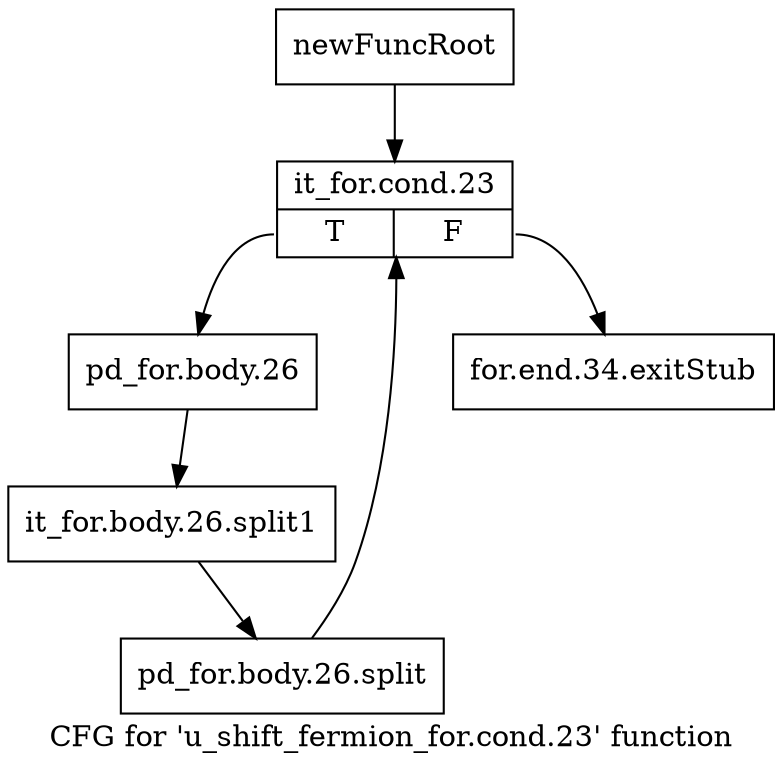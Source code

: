 digraph "CFG for 'u_shift_fermion_for.cond.23' function" {
	label="CFG for 'u_shift_fermion_for.cond.23' function";

	Node0x1a9a800 [shape=record,label="{newFuncRoot}"];
	Node0x1a9a800 -> Node0x1a9a8a0;
	Node0x1a9a850 [shape=record,label="{for.end.34.exitStub}"];
	Node0x1a9a8a0 [shape=record,label="{it_for.cond.23|{<s0>T|<s1>F}}"];
	Node0x1a9a8a0:s0 -> Node0x1a9a8f0;
	Node0x1a9a8a0:s1 -> Node0x1a9a850;
	Node0x1a9a8f0 [shape=record,label="{pd_for.body.26}"];
	Node0x1a9a8f0 -> Node0x1cc3d90;
	Node0x1cc3d90 [shape=record,label="{it_for.body.26.split1}"];
	Node0x1cc3d90 -> Node0x1cc84b0;
	Node0x1cc84b0 [shape=record,label="{pd_for.body.26.split}"];
	Node0x1cc84b0 -> Node0x1a9a8a0;
}
